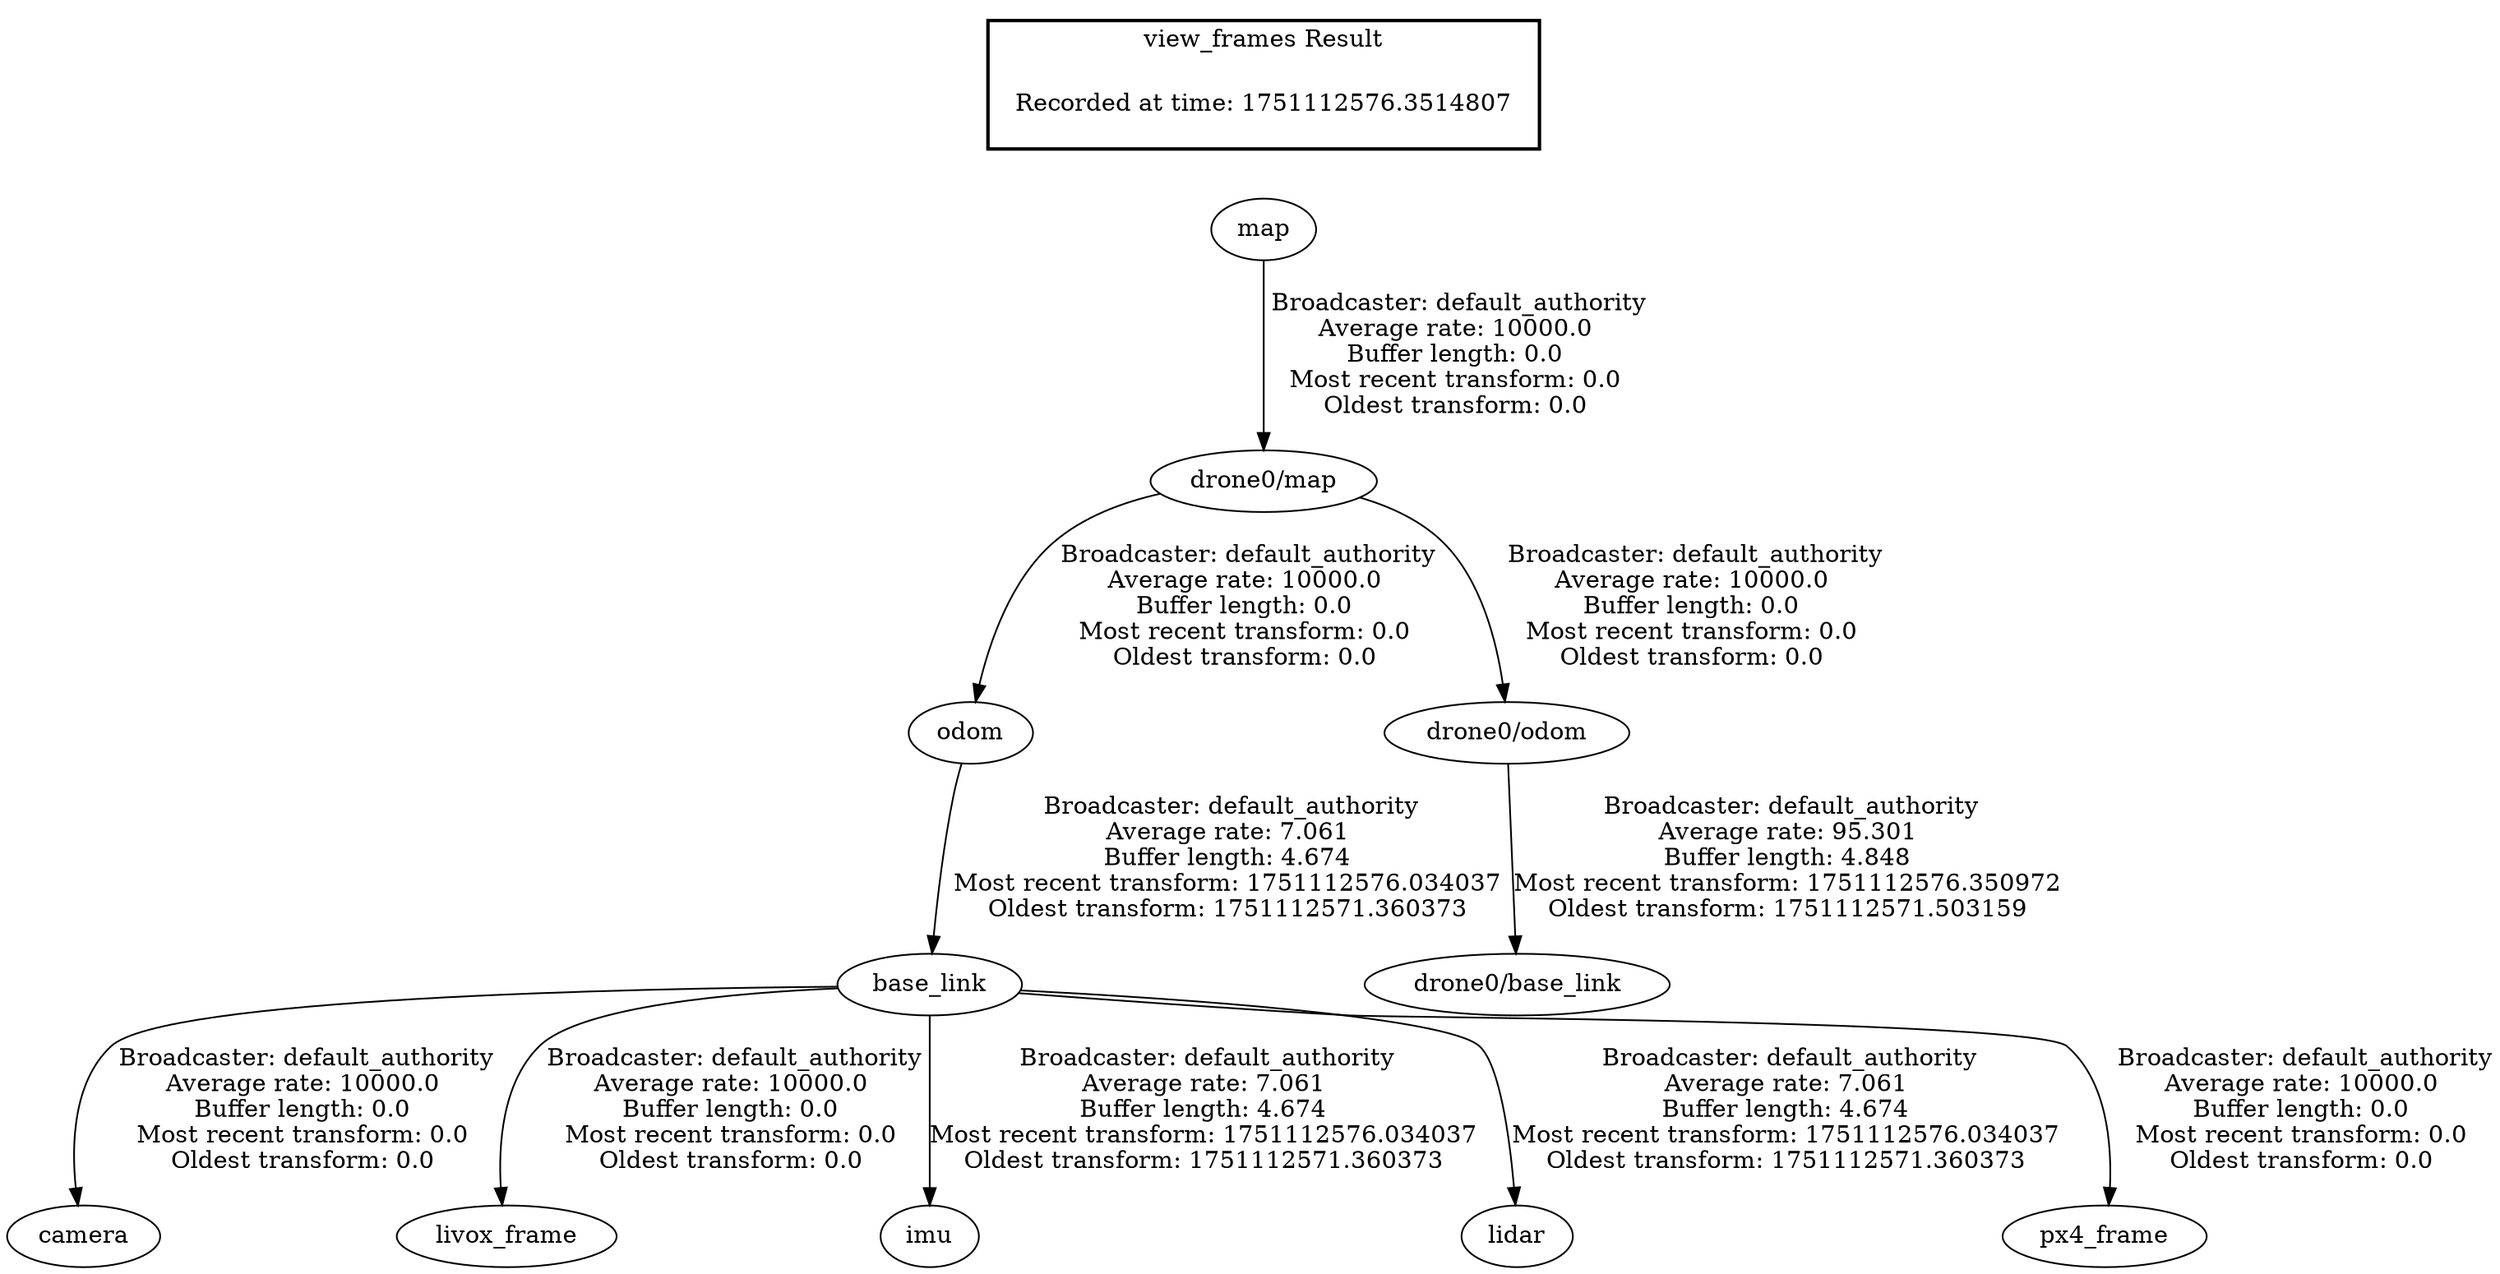 digraph G {
"base_link" -> "camera"[label=" Broadcaster: default_authority\nAverage rate: 10000.0\nBuffer length: 0.0\nMost recent transform: 0.0\nOldest transform: 0.0\n"];
"odom" -> "base_link"[label=" Broadcaster: default_authority\nAverage rate: 7.061\nBuffer length: 4.674\nMost recent transform: 1751112576.034037\nOldest transform: 1751112571.360373\n"];
"base_link" -> "livox_frame"[label=" Broadcaster: default_authority\nAverage rate: 10000.0\nBuffer length: 0.0\nMost recent transform: 0.0\nOldest transform: 0.0\n"];
"drone0/odom" -> "drone0/base_link"[label=" Broadcaster: default_authority\nAverage rate: 95.301\nBuffer length: 4.848\nMost recent transform: 1751112576.350972\nOldest transform: 1751112571.503159\n"];
"drone0/map" -> "drone0/odom"[label=" Broadcaster: default_authority\nAverage rate: 10000.0\nBuffer length: 0.0\nMost recent transform: 0.0\nOldest transform: 0.0\n"];
"drone0/map" -> "odom"[label=" Broadcaster: default_authority\nAverage rate: 10000.0\nBuffer length: 0.0\nMost recent transform: 0.0\nOldest transform: 0.0\n"];
"base_link" -> "imu"[label=" Broadcaster: default_authority\nAverage rate: 7.061\nBuffer length: 4.674\nMost recent transform: 1751112576.034037\nOldest transform: 1751112571.360373\n"];
"base_link" -> "lidar"[label=" Broadcaster: default_authority\nAverage rate: 7.061\nBuffer length: 4.674\nMost recent transform: 1751112576.034037\nOldest transform: 1751112571.360373\n"];
"map" -> "drone0/map"[label=" Broadcaster: default_authority\nAverage rate: 10000.0\nBuffer length: 0.0\nMost recent transform: 0.0\nOldest transform: 0.0\n"];
"base_link" -> "px4_frame"[label=" Broadcaster: default_authority\nAverage rate: 10000.0\nBuffer length: 0.0\nMost recent transform: 0.0\nOldest transform: 0.0\n"];
edge [style=invis];
 subgraph cluster_legend { style=bold; color=black; label ="view_frames Result";
"Recorded at time: 1751112576.3514807"[ shape=plaintext ] ;
}->"map";
}